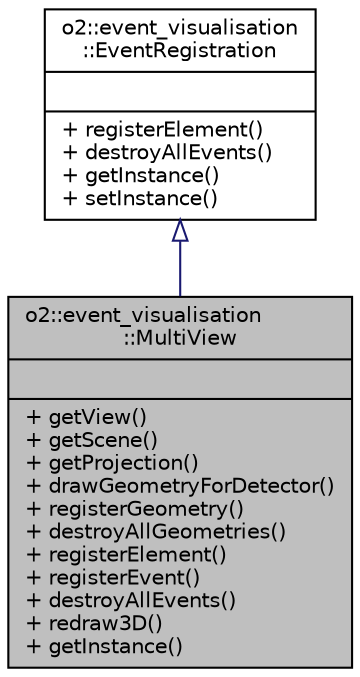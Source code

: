 digraph "o2::event_visualisation::MultiView"
{
 // INTERACTIVE_SVG=YES
  bgcolor="transparent";
  edge [fontname="Helvetica",fontsize="10",labelfontname="Helvetica",labelfontsize="10"];
  node [fontname="Helvetica",fontsize="10",shape=record];
  Node1 [label="{o2::event_visualisation\l::MultiView\n||+ getView()\l+ getScene()\l+ getProjection()\l+ drawGeometryForDetector()\l+ registerGeometry()\l+ destroyAllGeometries()\l+ registerElement()\l+ registerEvent()\l+ destroyAllEvents()\l+ redraw3D()\l+ getInstance()\l}",height=0.2,width=0.4,color="black", fillcolor="grey75", style="filled", fontcolor="black"];
  Node2 -> Node1 [dir="back",color="midnightblue",fontsize="10",style="solid",arrowtail="onormal",fontname="Helvetica"];
  Node2 [label="{o2::event_visualisation\l::EventRegistration\n||+ registerElement()\l+ destroyAllEvents()\l+ getInstance()\l+ setInstance()\l}",height=0.2,width=0.4,color="black",URL="$d3/d0f/classo2_1_1event__visualisation_1_1EventRegistration.html"];
}
